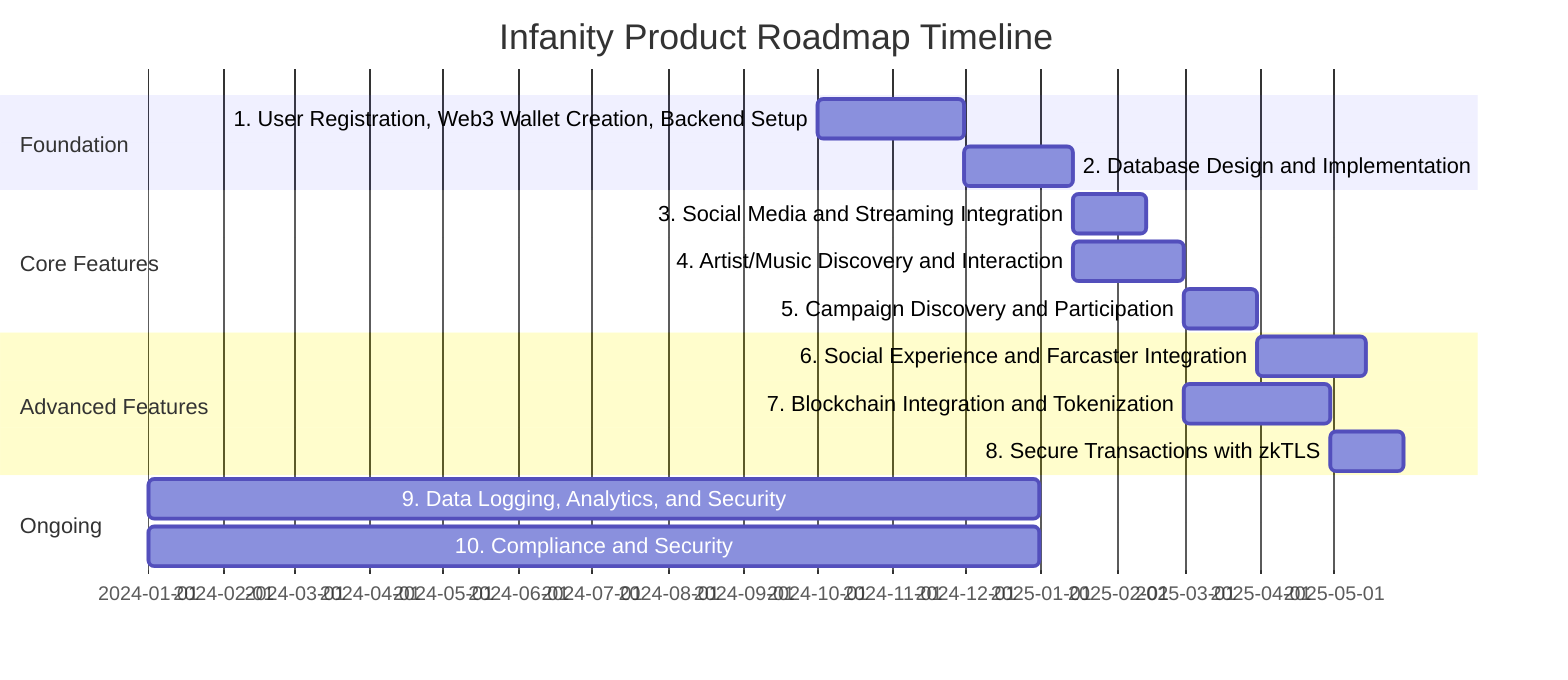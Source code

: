gantt
    title Infanity Product Roadmap Timeline
    dateFormat  YYYY-MM-DD
    section Foundation
    1. User Registration, Web3 Wallet Creation, Backend Setup :a1, 2024-10-01, 60d
    2. Database Design and Implementation :a2, after a1, 45d
    section Core Features
    3. Social Media and Streaming Integration :a3, after a2, 30d
    4. Artist/Music Discovery and Interaction :a4, after a2, 45d
    5. Campaign Discovery and Participation :a5, after a3 a4, 30d
    section Advanced Features
    6. Social Experience and Farcaster Integration :a6, after a5, 45d
    7. Blockchain Integration and Tokenization :a7, after a4, 60d
    8. Secure Transactions with zkTLS :a8, after a7, 30d
    section Ongoing
    9. Data Logging, Analytics, and Security :a9, 2024-01-01, 365d
    10. Compliance and Security :a10, 2024-01-01, 365d